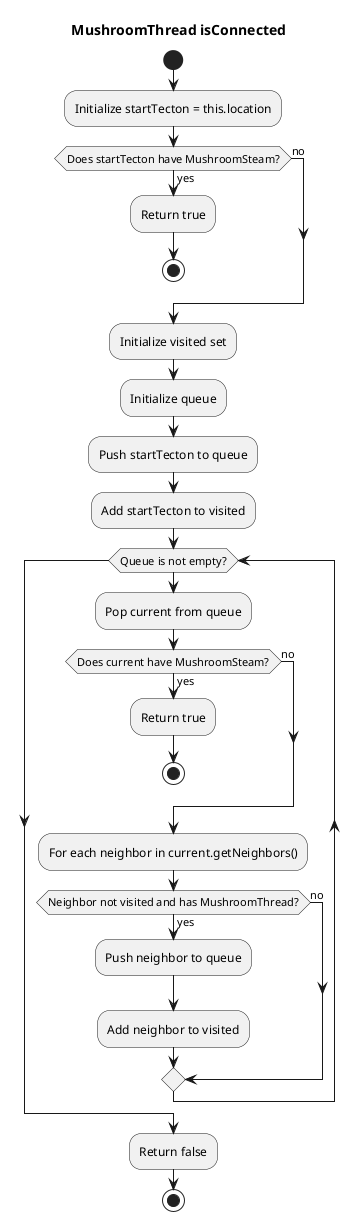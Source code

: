 @startuml MushroomThread isConnected
title MushroomThread isConnected

start

:Initialize startTecton = this.location;
if (Does startTecton have MushroomSteam?) then (yes)
  :Return true;
  stop
else (no)
endif

:Initialize visited set;
:Initialize queue;
:Push startTecton to queue;
:Add startTecton to visited;

while (Queue is not empty?)
  :Pop current from queue;
  if (Does current have MushroomSteam?) then (yes)
    :Return true;
    stop
  else (no)
  endif
  :For each neighbor in current.getNeighbors();
  if (Neighbor not visited and has MushroomThread?) then (yes)
    :Push neighbor to queue;
    :Add neighbor to visited;
  else (no)
  endif
endwhile

:Return false;
stop

@enduml

